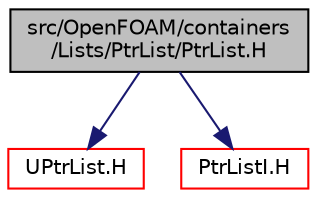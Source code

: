 digraph "src/OpenFOAM/containers/Lists/PtrList/PtrList.H"
{
  bgcolor="transparent";
  edge [fontname="Helvetica",fontsize="10",labelfontname="Helvetica",labelfontsize="10"];
  node [fontname="Helvetica",fontsize="10",shape=record];
  Node1 [label="src/OpenFOAM/containers\l/Lists/PtrList/PtrList.H",height=0.2,width=0.4,color="black", fillcolor="grey75", style="filled", fontcolor="black"];
  Node1 -> Node2 [color="midnightblue",fontsize="10",style="solid",fontname="Helvetica"];
  Node2 [label="UPtrList.H",height=0.2,width=0.4,color="red",URL="$a07854.html"];
  Node1 -> Node3 [color="midnightblue",fontsize="10",style="solid",fontname="Helvetica"];
  Node3 [label="PtrListI.H",height=0.2,width=0.4,color="red",URL="$a07837.html"];
}
